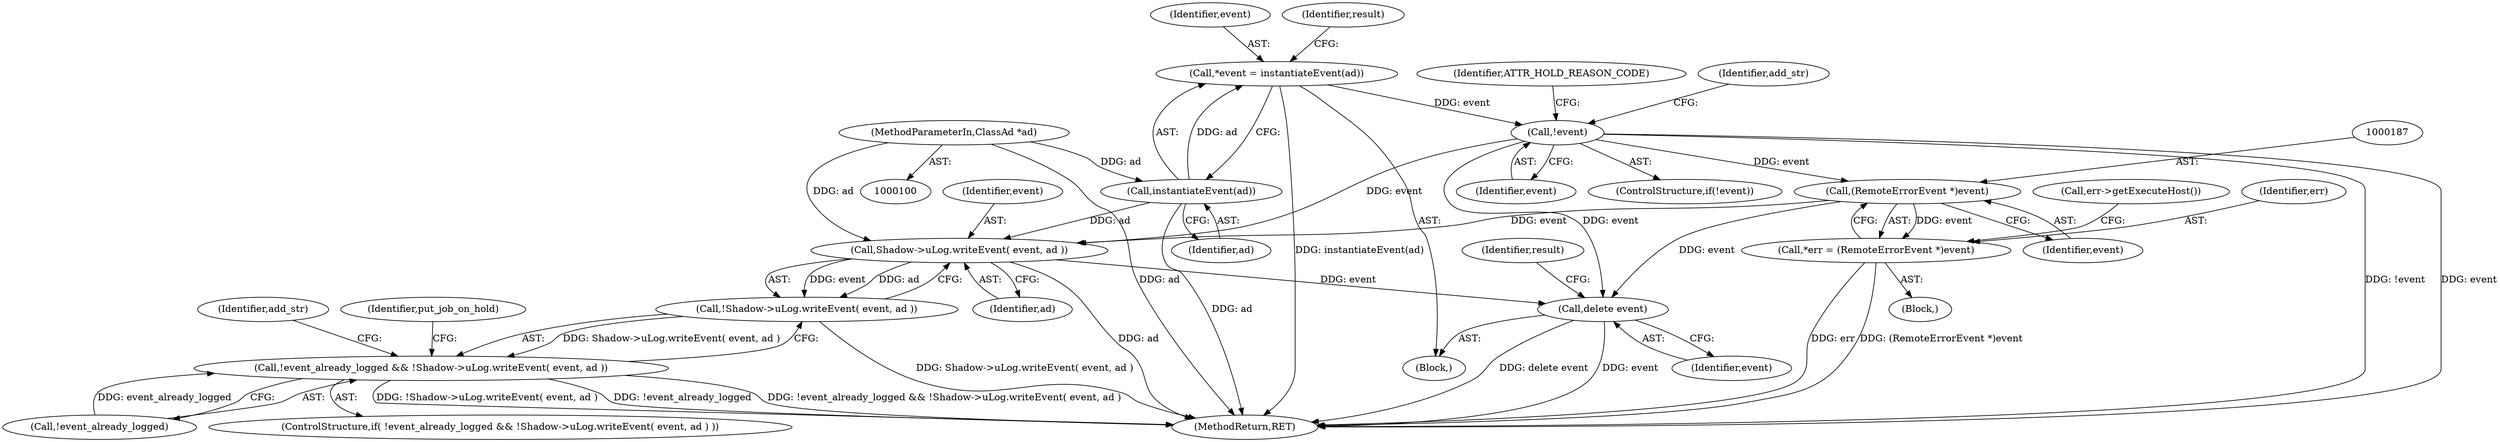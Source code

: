 digraph "0_htcondor_5e5571d1a431eb3c61977b6dd6ec90186ef79867_6@pointer" {
"1000142" [label="(Call,!event)"];
"1000104" [label="(Call,*event = instantiateEvent(ad))"];
"1000106" [label="(Call,instantiateEvent(ad))"];
"1000101" [label="(MethodParameterIn,ClassAd *ad)"];
"1000186" [label="(Call,(RemoteErrorEvent *)event)"];
"1000184" [label="(Call,*err = (RemoteErrorEvent *)event)"];
"1000234" [label="(Call,Shadow->uLog.writeEvent( event, ad ))"];
"1000233" [label="(Call,!Shadow->uLog.writeEvent( event, ad ))"];
"1000230" [label="(Call,!event_already_logged && !Shadow->uLog.writeEvent( event, ad ))"];
"1000276" [label="(Call,delete event)"];
"1000236" [label="(Identifier,ad)"];
"1000143" [label="(Identifier,event)"];
"1000186" [label="(Call,(RemoteErrorEvent *)event)"];
"1000141" [label="(ControlStructure,if(!event))"];
"1000142" [label="(Call,!event)"];
"1000230" [label="(Call,!event_already_logged && !Shadow->uLog.writeEvent( event, ad ))"];
"1000105" [label="(Identifier,event)"];
"1000184" [label="(Call,*err = (RemoteErrorEvent *)event)"];
"1000231" [label="(Call,!event_already_logged)"];
"1000233" [label="(Call,!Shadow->uLog.writeEvent( event, ad ))"];
"1000235" [label="(Identifier,event)"];
"1000110" [label="(Identifier,result)"];
"1000276" [label="(Call,delete event)"];
"1000102" [label="(Block,)"];
"1000280" [label="(MethodReturn,RET)"];
"1000107" [label="(Identifier,ad)"];
"1000185" [label="(Identifier,err)"];
"1000157" [label="(Identifier,ATTR_HOLD_REASON_CODE)"];
"1000229" [label="(ControlStructure,if( !event_already_logged && !Shadow->uLog.writeEvent( event, ad ) ))"];
"1000182" [label="(Block,)"];
"1000104" [label="(Call,*event = instantiateEvent(ad))"];
"1000147" [label="(Identifier,add_str)"];
"1000192" [label="(Call,err->getExecuteHost())"];
"1000101" [label="(MethodParameterIn,ClassAd *ad)"];
"1000250" [label="(Identifier,put_job_on_hold)"];
"1000277" [label="(Identifier,event)"];
"1000279" [label="(Identifier,result)"];
"1000234" [label="(Call,Shadow->uLog.writeEvent( event, ad ))"];
"1000106" [label="(Call,instantiateEvent(ad))"];
"1000240" [label="(Identifier,add_str)"];
"1000188" [label="(Identifier,event)"];
"1000142" -> "1000141"  [label="AST: "];
"1000142" -> "1000143"  [label="CFG: "];
"1000143" -> "1000142"  [label="AST: "];
"1000147" -> "1000142"  [label="CFG: "];
"1000157" -> "1000142"  [label="CFG: "];
"1000142" -> "1000280"  [label="DDG: !event"];
"1000142" -> "1000280"  [label="DDG: event"];
"1000104" -> "1000142"  [label="DDG: event"];
"1000142" -> "1000186"  [label="DDG: event"];
"1000142" -> "1000234"  [label="DDG: event"];
"1000142" -> "1000276"  [label="DDG: event"];
"1000104" -> "1000102"  [label="AST: "];
"1000104" -> "1000106"  [label="CFG: "];
"1000105" -> "1000104"  [label="AST: "];
"1000106" -> "1000104"  [label="AST: "];
"1000110" -> "1000104"  [label="CFG: "];
"1000104" -> "1000280"  [label="DDG: instantiateEvent(ad)"];
"1000106" -> "1000104"  [label="DDG: ad"];
"1000106" -> "1000107"  [label="CFG: "];
"1000107" -> "1000106"  [label="AST: "];
"1000106" -> "1000280"  [label="DDG: ad"];
"1000101" -> "1000106"  [label="DDG: ad"];
"1000106" -> "1000234"  [label="DDG: ad"];
"1000101" -> "1000100"  [label="AST: "];
"1000101" -> "1000280"  [label="DDG: ad"];
"1000101" -> "1000234"  [label="DDG: ad"];
"1000186" -> "1000184"  [label="AST: "];
"1000186" -> "1000188"  [label="CFG: "];
"1000187" -> "1000186"  [label="AST: "];
"1000188" -> "1000186"  [label="AST: "];
"1000184" -> "1000186"  [label="CFG: "];
"1000186" -> "1000184"  [label="DDG: event"];
"1000186" -> "1000234"  [label="DDG: event"];
"1000186" -> "1000276"  [label="DDG: event"];
"1000184" -> "1000182"  [label="AST: "];
"1000185" -> "1000184"  [label="AST: "];
"1000192" -> "1000184"  [label="CFG: "];
"1000184" -> "1000280"  [label="DDG: err"];
"1000184" -> "1000280"  [label="DDG: (RemoteErrorEvent *)event"];
"1000234" -> "1000233"  [label="AST: "];
"1000234" -> "1000236"  [label="CFG: "];
"1000235" -> "1000234"  [label="AST: "];
"1000236" -> "1000234"  [label="AST: "];
"1000233" -> "1000234"  [label="CFG: "];
"1000234" -> "1000280"  [label="DDG: ad"];
"1000234" -> "1000233"  [label="DDG: event"];
"1000234" -> "1000233"  [label="DDG: ad"];
"1000234" -> "1000276"  [label="DDG: event"];
"1000233" -> "1000230"  [label="AST: "];
"1000230" -> "1000233"  [label="CFG: "];
"1000233" -> "1000280"  [label="DDG: Shadow->uLog.writeEvent( event, ad )"];
"1000233" -> "1000230"  [label="DDG: Shadow->uLog.writeEvent( event, ad )"];
"1000230" -> "1000229"  [label="AST: "];
"1000230" -> "1000231"  [label="CFG: "];
"1000231" -> "1000230"  [label="AST: "];
"1000240" -> "1000230"  [label="CFG: "];
"1000250" -> "1000230"  [label="CFG: "];
"1000230" -> "1000280"  [label="DDG: !Shadow->uLog.writeEvent( event, ad )"];
"1000230" -> "1000280"  [label="DDG: !event_already_logged"];
"1000230" -> "1000280"  [label="DDG: !event_already_logged && !Shadow->uLog.writeEvent( event, ad )"];
"1000231" -> "1000230"  [label="DDG: event_already_logged"];
"1000276" -> "1000102"  [label="AST: "];
"1000276" -> "1000277"  [label="CFG: "];
"1000277" -> "1000276"  [label="AST: "];
"1000279" -> "1000276"  [label="CFG: "];
"1000276" -> "1000280"  [label="DDG: delete event"];
"1000276" -> "1000280"  [label="DDG: event"];
}
